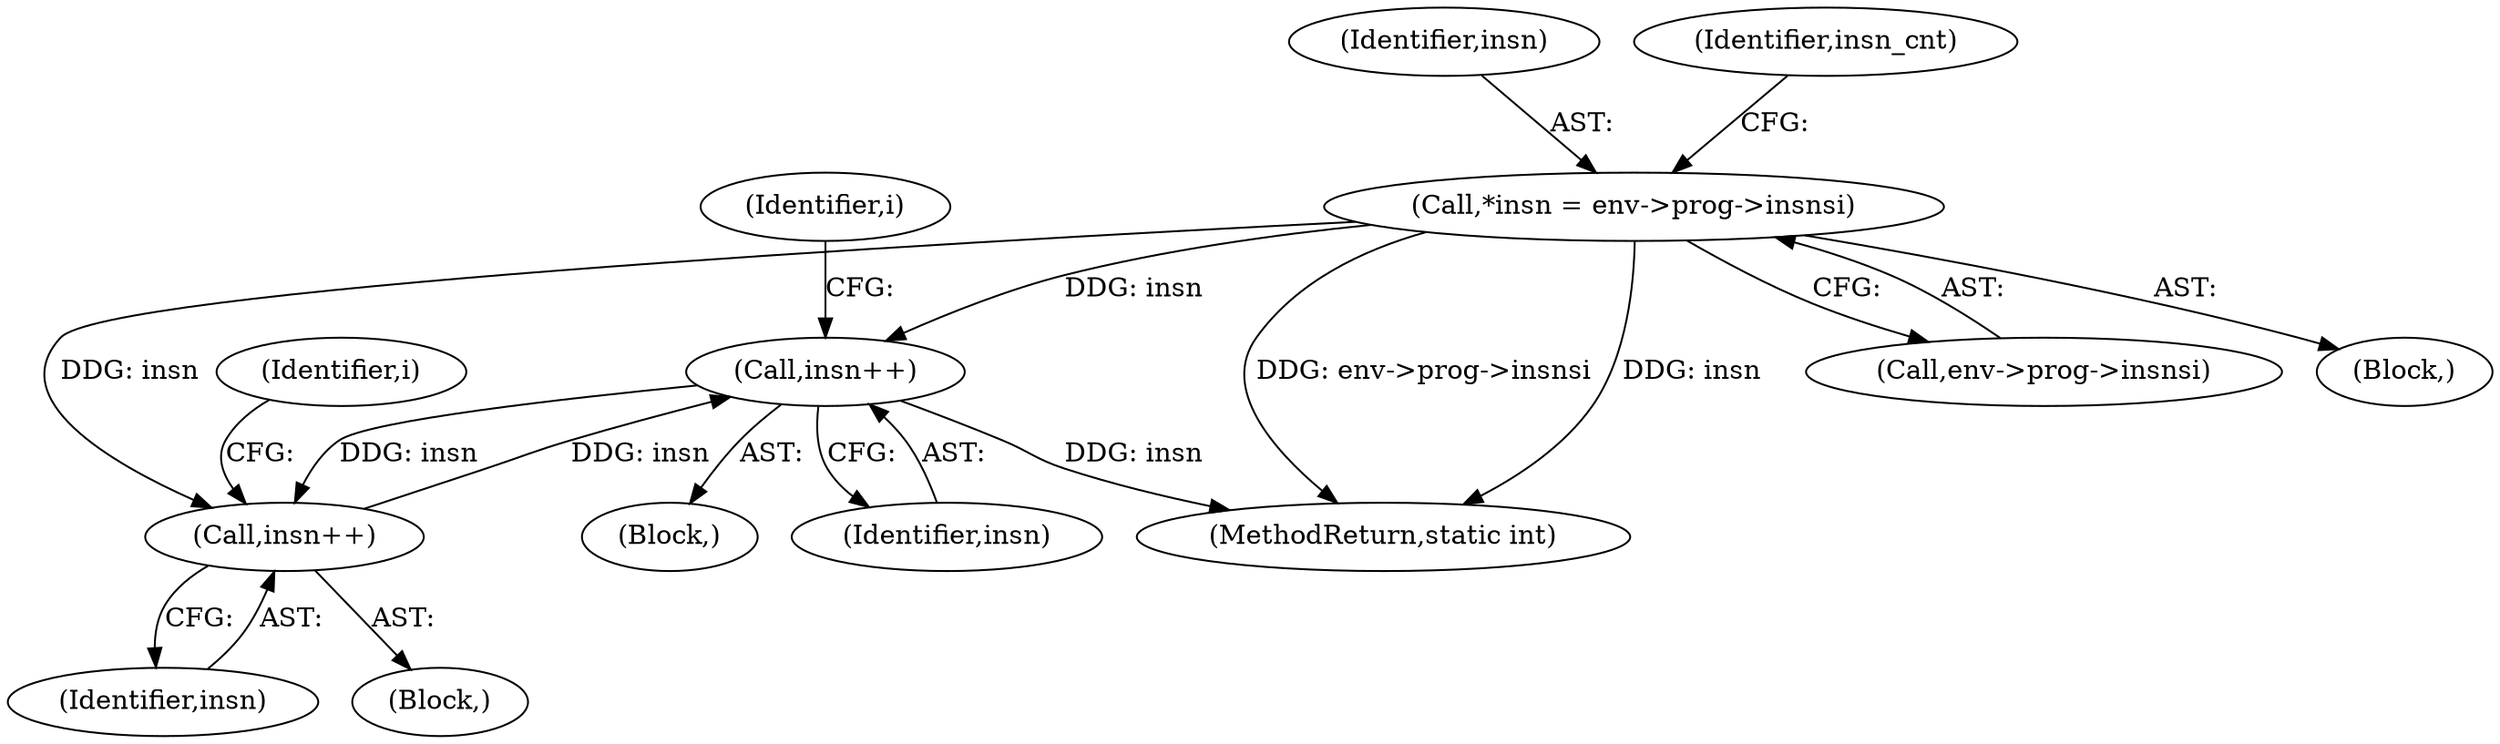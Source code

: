 digraph "0_linux_8358b02bf67d3a5d8a825070e1aa73f25fb2e4c7@pointer" {
"1000110" [label="(Call,*insn = env->prog->insnsi)"];
"1000137" [label="(Call,insn++)"];
"1000374" [label="(Call,insn++)"];
"1000375" [label="(Identifier,insn)"];
"1000374" [label="(Call,insn++)"];
"1000137" [label="(Call,insn++)"];
"1000112" [label="(Call,env->prog->insnsi)"];
"1000134" [label="(Block,)"];
"1000111" [label="(Identifier,insn)"];
"1000138" [label="(Identifier,insn)"];
"1000110" [label="(Call,*insn = env->prog->insnsi)"];
"1000108" [label="(Block,)"];
"1000380" [label="(MethodReturn,static int)"];
"1000119" [label="(Identifier,insn_cnt)"];
"1000132" [label="(Identifier,i)"];
"1000211" [label="(Block,)"];
"1000377" [label="(Identifier,i)"];
"1000110" -> "1000108"  [label="AST: "];
"1000110" -> "1000112"  [label="CFG: "];
"1000111" -> "1000110"  [label="AST: "];
"1000112" -> "1000110"  [label="AST: "];
"1000119" -> "1000110"  [label="CFG: "];
"1000110" -> "1000380"  [label="DDG: env->prog->insnsi"];
"1000110" -> "1000380"  [label="DDG: insn"];
"1000110" -> "1000137"  [label="DDG: insn"];
"1000110" -> "1000374"  [label="DDG: insn"];
"1000137" -> "1000134"  [label="AST: "];
"1000137" -> "1000138"  [label="CFG: "];
"1000138" -> "1000137"  [label="AST: "];
"1000132" -> "1000137"  [label="CFG: "];
"1000137" -> "1000380"  [label="DDG: insn"];
"1000374" -> "1000137"  [label="DDG: insn"];
"1000137" -> "1000374"  [label="DDG: insn"];
"1000374" -> "1000211"  [label="AST: "];
"1000374" -> "1000375"  [label="CFG: "];
"1000375" -> "1000374"  [label="AST: "];
"1000377" -> "1000374"  [label="CFG: "];
}
